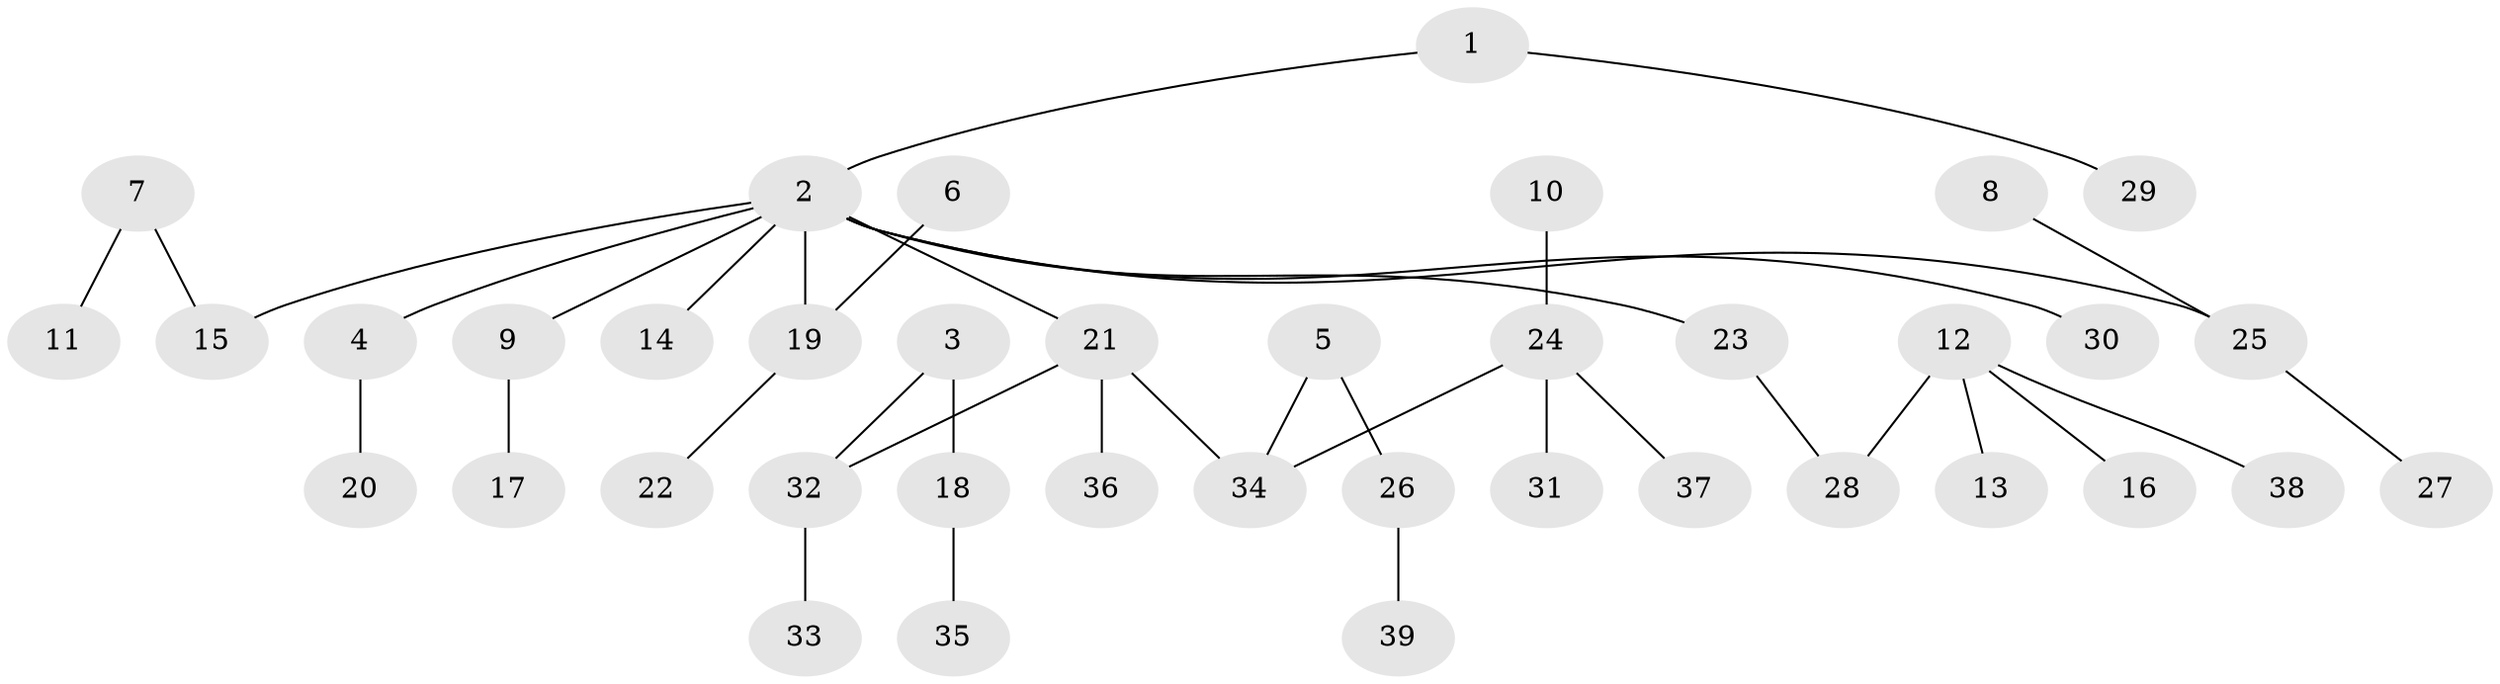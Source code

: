 // original degree distribution, {9: 0.01282051282051282, 3: 0.10256410256410256, 5: 0.038461538461538464, 2: 0.32051282051282054, 4: 0.0641025641025641, 1: 0.46153846153846156}
// Generated by graph-tools (version 1.1) at 2025/50/03/09/25 03:50:26]
// undirected, 39 vertices, 38 edges
graph export_dot {
graph [start="1"]
  node [color=gray90,style=filled];
  1;
  2;
  3;
  4;
  5;
  6;
  7;
  8;
  9;
  10;
  11;
  12;
  13;
  14;
  15;
  16;
  17;
  18;
  19;
  20;
  21;
  22;
  23;
  24;
  25;
  26;
  27;
  28;
  29;
  30;
  31;
  32;
  33;
  34;
  35;
  36;
  37;
  38;
  39;
  1 -- 2 [weight=1.0];
  1 -- 29 [weight=1.0];
  2 -- 4 [weight=1.0];
  2 -- 9 [weight=1.0];
  2 -- 14 [weight=1.0];
  2 -- 15 [weight=1.0];
  2 -- 19 [weight=1.0];
  2 -- 21 [weight=1.0];
  2 -- 23 [weight=1.0];
  2 -- 25 [weight=1.0];
  2 -- 30 [weight=1.0];
  3 -- 18 [weight=1.0];
  3 -- 32 [weight=1.0];
  4 -- 20 [weight=1.0];
  5 -- 26 [weight=1.0];
  5 -- 34 [weight=1.0];
  6 -- 19 [weight=1.0];
  7 -- 11 [weight=1.0];
  7 -- 15 [weight=1.0];
  8 -- 25 [weight=1.0];
  9 -- 17 [weight=1.0];
  10 -- 24 [weight=1.0];
  12 -- 13 [weight=1.0];
  12 -- 16 [weight=1.0];
  12 -- 28 [weight=1.0];
  12 -- 38 [weight=1.0];
  18 -- 35 [weight=1.0];
  19 -- 22 [weight=1.0];
  21 -- 32 [weight=1.0];
  21 -- 34 [weight=1.0];
  21 -- 36 [weight=1.0];
  23 -- 28 [weight=1.0];
  24 -- 31 [weight=1.0];
  24 -- 34 [weight=1.0];
  24 -- 37 [weight=1.0];
  25 -- 27 [weight=1.0];
  26 -- 39 [weight=1.0];
  32 -- 33 [weight=1.0];
}
